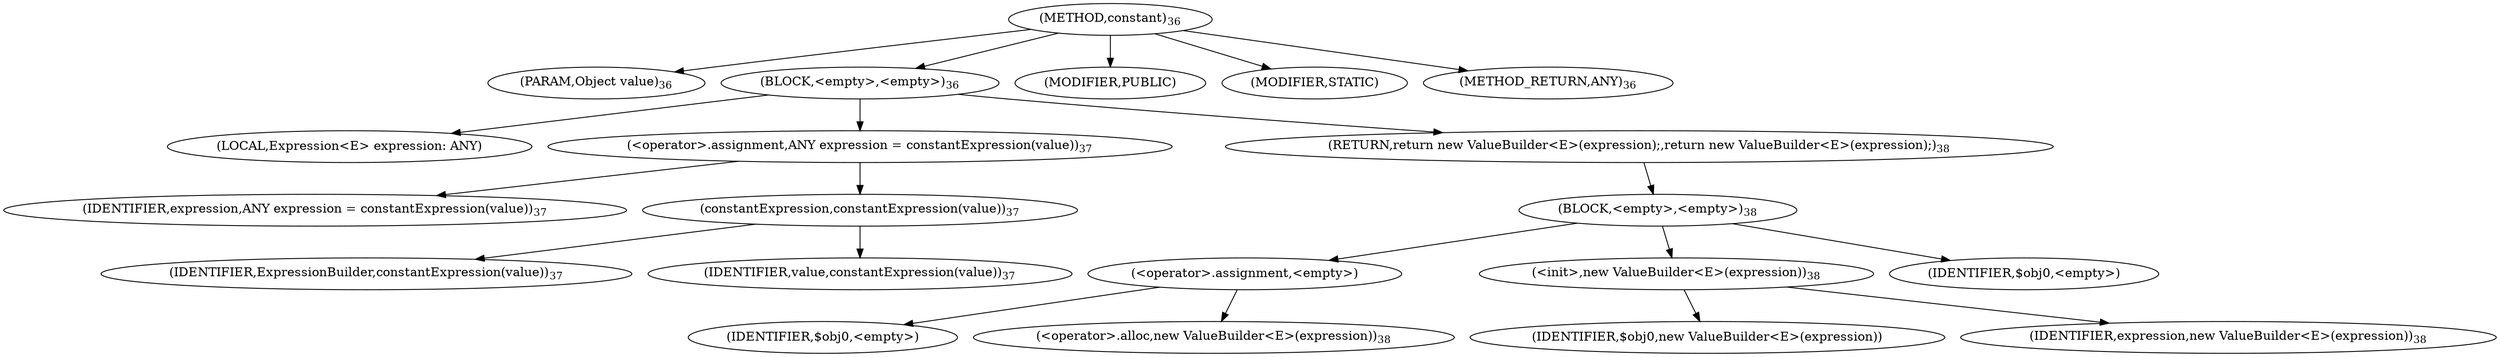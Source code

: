 digraph "constant" {  
"18" [label = <(METHOD,constant)<SUB>36</SUB>> ]
"19" [label = <(PARAM,Object value)<SUB>36</SUB>> ]
"20" [label = <(BLOCK,&lt;empty&gt;,&lt;empty&gt;)<SUB>36</SUB>> ]
"21" [label = <(LOCAL,Expression&lt;E&gt; expression: ANY)> ]
"22" [label = <(&lt;operator&gt;.assignment,ANY expression = constantExpression(value))<SUB>37</SUB>> ]
"23" [label = <(IDENTIFIER,expression,ANY expression = constantExpression(value))<SUB>37</SUB>> ]
"24" [label = <(constantExpression,constantExpression(value))<SUB>37</SUB>> ]
"25" [label = <(IDENTIFIER,ExpressionBuilder,constantExpression(value))<SUB>37</SUB>> ]
"26" [label = <(IDENTIFIER,value,constantExpression(value))<SUB>37</SUB>> ]
"27" [label = <(RETURN,return new ValueBuilder&lt;E&gt;(expression);,return new ValueBuilder&lt;E&gt;(expression);)<SUB>38</SUB>> ]
"28" [label = <(BLOCK,&lt;empty&gt;,&lt;empty&gt;)<SUB>38</SUB>> ]
"29" [label = <(&lt;operator&gt;.assignment,&lt;empty&gt;)> ]
"30" [label = <(IDENTIFIER,$obj0,&lt;empty&gt;)> ]
"31" [label = <(&lt;operator&gt;.alloc,new ValueBuilder&lt;E&gt;(expression))<SUB>38</SUB>> ]
"32" [label = <(&lt;init&gt;,new ValueBuilder&lt;E&gt;(expression))<SUB>38</SUB>> ]
"33" [label = <(IDENTIFIER,$obj0,new ValueBuilder&lt;E&gt;(expression))> ]
"34" [label = <(IDENTIFIER,expression,new ValueBuilder&lt;E&gt;(expression))<SUB>38</SUB>> ]
"35" [label = <(IDENTIFIER,$obj0,&lt;empty&gt;)> ]
"36" [label = <(MODIFIER,PUBLIC)> ]
"37" [label = <(MODIFIER,STATIC)> ]
"38" [label = <(METHOD_RETURN,ANY)<SUB>36</SUB>> ]
  "18" -> "19" 
  "18" -> "20" 
  "18" -> "36" 
  "18" -> "37" 
  "18" -> "38" 
  "20" -> "21" 
  "20" -> "22" 
  "20" -> "27" 
  "22" -> "23" 
  "22" -> "24" 
  "24" -> "25" 
  "24" -> "26" 
  "27" -> "28" 
  "28" -> "29" 
  "28" -> "32" 
  "28" -> "35" 
  "29" -> "30" 
  "29" -> "31" 
  "32" -> "33" 
  "32" -> "34" 
}
